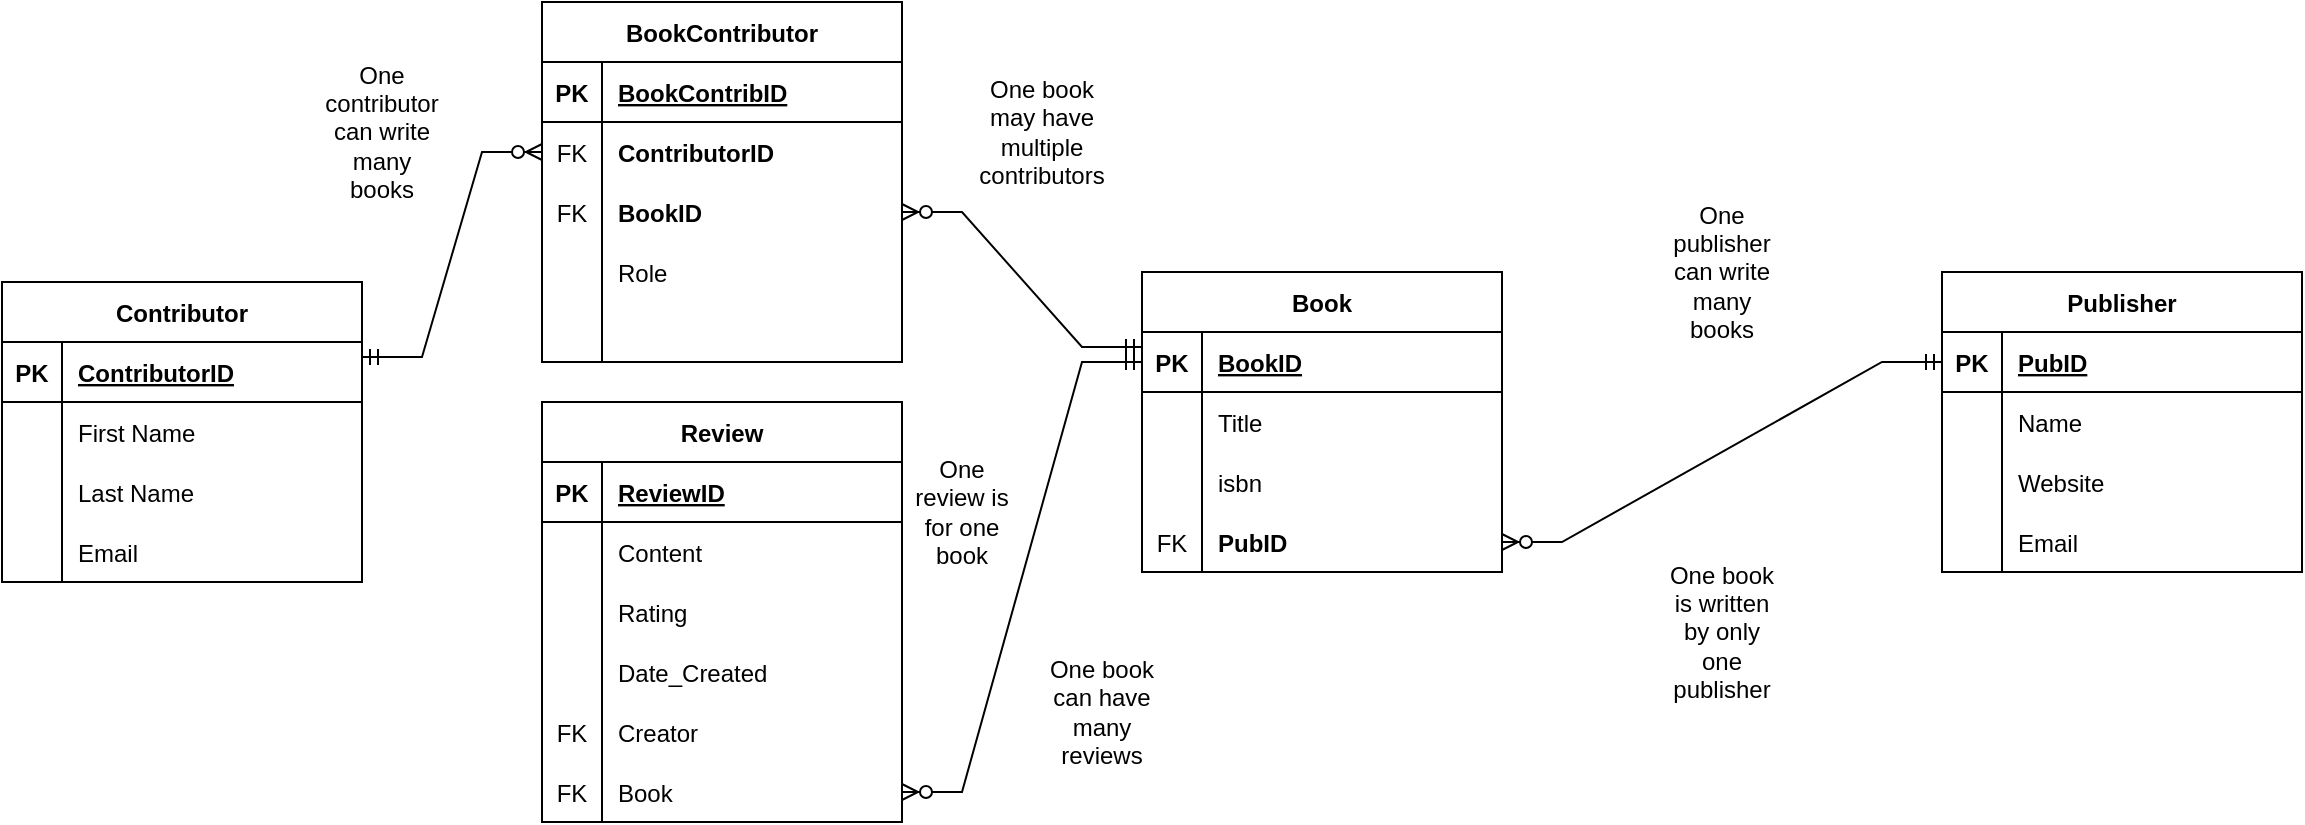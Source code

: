 <mxfile version="20.5.3" type="embed"><diagram id="R2lEEEUBdFMjLlhIrx00" name="Page-1"><mxGraphModel dx="1544" dy="641" grid="1" gridSize="10" guides="1" tooltips="1" connect="1" arrows="1" fold="1" page="1" pageScale="1" pageWidth="850" pageHeight="1100" math="0" shadow="0" extFonts="Permanent Marker^https://fonts.googleapis.com/css?family=Permanent+Marker"><root><mxCell id="0"/><mxCell id="1" parent="0"/><mxCell id="tXtTMLrN4Ovzf1znYTNM-1" value="Book" style="shape=table;startSize=30;container=1;collapsible=1;childLayout=tableLayout;fixedRows=1;rowLines=0;fontStyle=1;align=center;resizeLast=1;" parent="1" vertex="1"><mxGeometry x="570" y="475" width="180" height="150" as="geometry"/></mxCell><mxCell id="tXtTMLrN4Ovzf1znYTNM-2" value="" style="shape=tableRow;horizontal=0;startSize=0;swimlaneHead=0;swimlaneBody=0;fillColor=none;collapsible=0;dropTarget=0;points=[[0,0.5],[1,0.5]];portConstraint=eastwest;top=0;left=0;right=0;bottom=1;" parent="tXtTMLrN4Ovzf1znYTNM-1" vertex="1"><mxGeometry y="30" width="180" height="30" as="geometry"/></mxCell><mxCell id="tXtTMLrN4Ovzf1znYTNM-3" value="PK" style="shape=partialRectangle;connectable=0;fillColor=none;top=0;left=0;bottom=0;right=0;fontStyle=1;overflow=hidden;" parent="tXtTMLrN4Ovzf1znYTNM-2" vertex="1"><mxGeometry width="30" height="30" as="geometry"><mxRectangle width="30" height="30" as="alternateBounds"/></mxGeometry></mxCell><mxCell id="tXtTMLrN4Ovzf1znYTNM-4" value="BookID" style="shape=partialRectangle;connectable=0;fillColor=none;top=0;left=0;bottom=0;right=0;align=left;spacingLeft=6;fontStyle=5;overflow=hidden;" parent="tXtTMLrN4Ovzf1znYTNM-2" vertex="1"><mxGeometry x="30" width="150" height="30" as="geometry"><mxRectangle width="150" height="30" as="alternateBounds"/></mxGeometry></mxCell><mxCell id="tXtTMLrN4Ovzf1znYTNM-5" value="" style="shape=tableRow;horizontal=0;startSize=0;swimlaneHead=0;swimlaneBody=0;fillColor=none;collapsible=0;dropTarget=0;points=[[0,0.5],[1,0.5]];portConstraint=eastwest;top=0;left=0;right=0;bottom=0;" parent="tXtTMLrN4Ovzf1znYTNM-1" vertex="1"><mxGeometry y="60" width="180" height="30" as="geometry"/></mxCell><mxCell id="tXtTMLrN4Ovzf1znYTNM-6" value="" style="shape=partialRectangle;connectable=0;fillColor=none;top=0;left=0;bottom=0;right=0;editable=1;overflow=hidden;" parent="tXtTMLrN4Ovzf1znYTNM-5" vertex="1"><mxGeometry width="30" height="30" as="geometry"><mxRectangle width="30" height="30" as="alternateBounds"/></mxGeometry></mxCell><mxCell id="tXtTMLrN4Ovzf1znYTNM-7" value="Title" style="shape=partialRectangle;connectable=0;fillColor=none;top=0;left=0;bottom=0;right=0;align=left;spacingLeft=6;overflow=hidden;" parent="tXtTMLrN4Ovzf1znYTNM-5" vertex="1"><mxGeometry x="30" width="150" height="30" as="geometry"><mxRectangle width="150" height="30" as="alternateBounds"/></mxGeometry></mxCell><mxCell id="tXtTMLrN4Ovzf1znYTNM-8" value="" style="shape=tableRow;horizontal=0;startSize=0;swimlaneHead=0;swimlaneBody=0;fillColor=none;collapsible=0;dropTarget=0;points=[[0,0.5],[1,0.5]];portConstraint=eastwest;top=0;left=0;right=0;bottom=0;" parent="tXtTMLrN4Ovzf1znYTNM-1" vertex="1"><mxGeometry y="90" width="180" height="30" as="geometry"/></mxCell><mxCell id="tXtTMLrN4Ovzf1znYTNM-9" value="" style="shape=partialRectangle;connectable=0;fillColor=none;top=0;left=0;bottom=0;right=0;editable=1;overflow=hidden;" parent="tXtTMLrN4Ovzf1znYTNM-8" vertex="1"><mxGeometry width="30" height="30" as="geometry"><mxRectangle width="30" height="30" as="alternateBounds"/></mxGeometry></mxCell><mxCell id="tXtTMLrN4Ovzf1znYTNM-10" value="isbn" style="shape=partialRectangle;connectable=0;fillColor=none;top=0;left=0;bottom=0;right=0;align=left;spacingLeft=6;overflow=hidden;" parent="tXtTMLrN4Ovzf1znYTNM-8" vertex="1"><mxGeometry x="30" width="150" height="30" as="geometry"><mxRectangle width="150" height="30" as="alternateBounds"/></mxGeometry></mxCell><mxCell id="tXtTMLrN4Ovzf1znYTNM-11" value="" style="shape=tableRow;horizontal=0;startSize=0;swimlaneHead=0;swimlaneBody=0;fillColor=none;collapsible=0;dropTarget=0;points=[[0,0.5],[1,0.5]];portConstraint=eastwest;top=0;left=0;right=0;bottom=0;" parent="tXtTMLrN4Ovzf1znYTNM-1" vertex="1"><mxGeometry y="120" width="180" height="30" as="geometry"/></mxCell><mxCell id="tXtTMLrN4Ovzf1znYTNM-12" value="FK" style="shape=partialRectangle;connectable=0;fillColor=none;top=0;left=0;bottom=0;right=0;editable=1;overflow=hidden;" parent="tXtTMLrN4Ovzf1znYTNM-11" vertex="1"><mxGeometry width="30" height="30" as="geometry"><mxRectangle width="30" height="30" as="alternateBounds"/></mxGeometry></mxCell><mxCell id="tXtTMLrN4Ovzf1znYTNM-13" value="PubID" style="shape=partialRectangle;connectable=0;fillColor=none;top=0;left=0;bottom=0;right=0;align=left;spacingLeft=6;overflow=hidden;fontStyle=1" parent="tXtTMLrN4Ovzf1znYTNM-11" vertex="1"><mxGeometry x="30" width="150" height="30" as="geometry"><mxRectangle width="150" height="30" as="alternateBounds"/></mxGeometry></mxCell><mxCell id="tXtTMLrN4Ovzf1znYTNM-14" value="Publisher" style="shape=table;startSize=30;container=1;collapsible=1;childLayout=tableLayout;fixedRows=1;rowLines=0;fontStyle=1;align=center;resizeLast=1;" parent="1" vertex="1"><mxGeometry x="970" y="475" width="180" height="150" as="geometry"/></mxCell><mxCell id="tXtTMLrN4Ovzf1znYTNM-15" value="" style="shape=tableRow;horizontal=0;startSize=0;swimlaneHead=0;swimlaneBody=0;fillColor=none;collapsible=0;dropTarget=0;points=[[0,0.5],[1,0.5]];portConstraint=eastwest;top=0;left=0;right=0;bottom=1;" parent="tXtTMLrN4Ovzf1znYTNM-14" vertex="1"><mxGeometry y="30" width="180" height="30" as="geometry"/></mxCell><mxCell id="tXtTMLrN4Ovzf1znYTNM-16" value="PK" style="shape=partialRectangle;connectable=0;fillColor=none;top=0;left=0;bottom=0;right=0;fontStyle=1;overflow=hidden;" parent="tXtTMLrN4Ovzf1znYTNM-15" vertex="1"><mxGeometry width="30" height="30" as="geometry"><mxRectangle width="30" height="30" as="alternateBounds"/></mxGeometry></mxCell><mxCell id="tXtTMLrN4Ovzf1znYTNM-17" value="PubID" style="shape=partialRectangle;connectable=0;fillColor=none;top=0;left=0;bottom=0;right=0;align=left;spacingLeft=6;fontStyle=5;overflow=hidden;" parent="tXtTMLrN4Ovzf1znYTNM-15" vertex="1"><mxGeometry x="30" width="150" height="30" as="geometry"><mxRectangle width="150" height="30" as="alternateBounds"/></mxGeometry></mxCell><mxCell id="tXtTMLrN4Ovzf1znYTNM-18" value="" style="shape=tableRow;horizontal=0;startSize=0;swimlaneHead=0;swimlaneBody=0;fillColor=none;collapsible=0;dropTarget=0;points=[[0,0.5],[1,0.5]];portConstraint=eastwest;top=0;left=0;right=0;bottom=0;" parent="tXtTMLrN4Ovzf1znYTNM-14" vertex="1"><mxGeometry y="60" width="180" height="30" as="geometry"/></mxCell><mxCell id="tXtTMLrN4Ovzf1znYTNM-19" value="" style="shape=partialRectangle;connectable=0;fillColor=none;top=0;left=0;bottom=0;right=0;editable=1;overflow=hidden;" parent="tXtTMLrN4Ovzf1znYTNM-18" vertex="1"><mxGeometry width="30" height="30" as="geometry"><mxRectangle width="30" height="30" as="alternateBounds"/></mxGeometry></mxCell><mxCell id="tXtTMLrN4Ovzf1znYTNM-20" value="Name" style="shape=partialRectangle;connectable=0;fillColor=none;top=0;left=0;bottom=0;right=0;align=left;spacingLeft=6;overflow=hidden;" parent="tXtTMLrN4Ovzf1znYTNM-18" vertex="1"><mxGeometry x="30" width="150" height="30" as="geometry"><mxRectangle width="150" height="30" as="alternateBounds"/></mxGeometry></mxCell><mxCell id="tXtTMLrN4Ovzf1znYTNM-21" value="" style="shape=tableRow;horizontal=0;startSize=0;swimlaneHead=0;swimlaneBody=0;fillColor=none;collapsible=0;dropTarget=0;points=[[0,0.5],[1,0.5]];portConstraint=eastwest;top=0;left=0;right=0;bottom=0;" parent="tXtTMLrN4Ovzf1znYTNM-14" vertex="1"><mxGeometry y="90" width="180" height="30" as="geometry"/></mxCell><mxCell id="tXtTMLrN4Ovzf1znYTNM-22" value="" style="shape=partialRectangle;connectable=0;fillColor=none;top=0;left=0;bottom=0;right=0;editable=1;overflow=hidden;" parent="tXtTMLrN4Ovzf1znYTNM-21" vertex="1"><mxGeometry width="30" height="30" as="geometry"><mxRectangle width="30" height="30" as="alternateBounds"/></mxGeometry></mxCell><mxCell id="tXtTMLrN4Ovzf1znYTNM-23" value="Website" style="shape=partialRectangle;connectable=0;fillColor=none;top=0;left=0;bottom=0;right=0;align=left;spacingLeft=6;overflow=hidden;" parent="tXtTMLrN4Ovzf1znYTNM-21" vertex="1"><mxGeometry x="30" width="150" height="30" as="geometry"><mxRectangle width="150" height="30" as="alternateBounds"/></mxGeometry></mxCell><mxCell id="tXtTMLrN4Ovzf1znYTNM-24" value="" style="shape=tableRow;horizontal=0;startSize=0;swimlaneHead=0;swimlaneBody=0;fillColor=none;collapsible=0;dropTarget=0;points=[[0,0.5],[1,0.5]];portConstraint=eastwest;top=0;left=0;right=0;bottom=0;" parent="tXtTMLrN4Ovzf1znYTNM-14" vertex="1"><mxGeometry y="120" width="180" height="30" as="geometry"/></mxCell><mxCell id="tXtTMLrN4Ovzf1znYTNM-25" value="" style="shape=partialRectangle;connectable=0;fillColor=none;top=0;left=0;bottom=0;right=0;editable=1;overflow=hidden;" parent="tXtTMLrN4Ovzf1znYTNM-24" vertex="1"><mxGeometry width="30" height="30" as="geometry"><mxRectangle width="30" height="30" as="alternateBounds"/></mxGeometry></mxCell><mxCell id="tXtTMLrN4Ovzf1znYTNM-26" value="Email" style="shape=partialRectangle;connectable=0;fillColor=none;top=0;left=0;bottom=0;right=0;align=left;spacingLeft=6;overflow=hidden;" parent="tXtTMLrN4Ovzf1znYTNM-24" vertex="1"><mxGeometry x="30" width="150" height="30" as="geometry"><mxRectangle width="150" height="30" as="alternateBounds"/></mxGeometry></mxCell><mxCell id="tXtTMLrN4Ovzf1znYTNM-27" value="" style="edgeStyle=entityRelationEdgeStyle;fontSize=12;html=1;endArrow=ERzeroToMany;startArrow=ERmandOne;rounded=0;entryX=1;entryY=0.5;entryDx=0;entryDy=0;exitX=0;exitY=0.5;exitDx=0;exitDy=0;" parent="1" source="tXtTMLrN4Ovzf1znYTNM-15" target="tXtTMLrN4Ovzf1znYTNM-11" edge="1"><mxGeometry width="100" height="100" relative="1" as="geometry"><mxPoint x="370" y="680" as="sourcePoint"/><mxPoint x="340" y="350" as="targetPoint"/></mxGeometry></mxCell><mxCell id="tXtTMLrN4Ovzf1znYTNM-28" value="Contributor" style="shape=table;startSize=30;container=1;collapsible=1;childLayout=tableLayout;fixedRows=1;rowLines=0;fontStyle=1;align=center;resizeLast=1;" parent="1" vertex="1"><mxGeometry y="480" width="180" height="150" as="geometry"/></mxCell><mxCell id="tXtTMLrN4Ovzf1znYTNM-29" value="" style="shape=tableRow;horizontal=0;startSize=0;swimlaneHead=0;swimlaneBody=0;fillColor=none;collapsible=0;dropTarget=0;points=[[0,0.5],[1,0.5]];portConstraint=eastwest;top=0;left=0;right=0;bottom=1;" parent="tXtTMLrN4Ovzf1znYTNM-28" vertex="1"><mxGeometry y="30" width="180" height="30" as="geometry"/></mxCell><mxCell id="tXtTMLrN4Ovzf1znYTNM-30" value="PK" style="shape=partialRectangle;connectable=0;fillColor=none;top=0;left=0;bottom=0;right=0;fontStyle=1;overflow=hidden;" parent="tXtTMLrN4Ovzf1znYTNM-29" vertex="1"><mxGeometry width="30" height="30" as="geometry"><mxRectangle width="30" height="30" as="alternateBounds"/></mxGeometry></mxCell><mxCell id="tXtTMLrN4Ovzf1znYTNM-31" value="ContributorID" style="shape=partialRectangle;connectable=0;fillColor=none;top=0;left=0;bottom=0;right=0;align=left;spacingLeft=6;fontStyle=5;overflow=hidden;" parent="tXtTMLrN4Ovzf1znYTNM-29" vertex="1"><mxGeometry x="30" width="150" height="30" as="geometry"><mxRectangle width="150" height="30" as="alternateBounds"/></mxGeometry></mxCell><mxCell id="tXtTMLrN4Ovzf1znYTNM-32" value="" style="shape=tableRow;horizontal=0;startSize=0;swimlaneHead=0;swimlaneBody=0;fillColor=none;collapsible=0;dropTarget=0;points=[[0,0.5],[1,0.5]];portConstraint=eastwest;top=0;left=0;right=0;bottom=0;" parent="tXtTMLrN4Ovzf1znYTNM-28" vertex="1"><mxGeometry y="60" width="180" height="30" as="geometry"/></mxCell><mxCell id="tXtTMLrN4Ovzf1znYTNM-33" value="" style="shape=partialRectangle;connectable=0;fillColor=none;top=0;left=0;bottom=0;right=0;editable=1;overflow=hidden;" parent="tXtTMLrN4Ovzf1znYTNM-32" vertex="1"><mxGeometry width="30" height="30" as="geometry"><mxRectangle width="30" height="30" as="alternateBounds"/></mxGeometry></mxCell><mxCell id="tXtTMLrN4Ovzf1znYTNM-34" value="First Name" style="shape=partialRectangle;connectable=0;fillColor=none;top=0;left=0;bottom=0;right=0;align=left;spacingLeft=6;overflow=hidden;" parent="tXtTMLrN4Ovzf1znYTNM-32" vertex="1"><mxGeometry x="30" width="150" height="30" as="geometry"><mxRectangle width="150" height="30" as="alternateBounds"/></mxGeometry></mxCell><mxCell id="tXtTMLrN4Ovzf1znYTNM-35" value="" style="shape=tableRow;horizontal=0;startSize=0;swimlaneHead=0;swimlaneBody=0;fillColor=none;collapsible=0;dropTarget=0;points=[[0,0.5],[1,0.5]];portConstraint=eastwest;top=0;left=0;right=0;bottom=0;" parent="tXtTMLrN4Ovzf1znYTNM-28" vertex="1"><mxGeometry y="90" width="180" height="30" as="geometry"/></mxCell><mxCell id="tXtTMLrN4Ovzf1znYTNM-36" value="" style="shape=partialRectangle;connectable=0;fillColor=none;top=0;left=0;bottom=0;right=0;editable=1;overflow=hidden;" parent="tXtTMLrN4Ovzf1znYTNM-35" vertex="1"><mxGeometry width="30" height="30" as="geometry"><mxRectangle width="30" height="30" as="alternateBounds"/></mxGeometry></mxCell><mxCell id="tXtTMLrN4Ovzf1znYTNM-37" value="Last Name" style="shape=partialRectangle;connectable=0;fillColor=none;top=0;left=0;bottom=0;right=0;align=left;spacingLeft=6;overflow=hidden;" parent="tXtTMLrN4Ovzf1znYTNM-35" vertex="1"><mxGeometry x="30" width="150" height="30" as="geometry"><mxRectangle width="150" height="30" as="alternateBounds"/></mxGeometry></mxCell><mxCell id="tXtTMLrN4Ovzf1znYTNM-38" value="" style="shape=tableRow;horizontal=0;startSize=0;swimlaneHead=0;swimlaneBody=0;fillColor=none;collapsible=0;dropTarget=0;points=[[0,0.5],[1,0.5]];portConstraint=eastwest;top=0;left=0;right=0;bottom=0;" parent="tXtTMLrN4Ovzf1znYTNM-28" vertex="1"><mxGeometry y="120" width="180" height="30" as="geometry"/></mxCell><mxCell id="tXtTMLrN4Ovzf1znYTNM-39" value="" style="shape=partialRectangle;connectable=0;fillColor=none;top=0;left=0;bottom=0;right=0;editable=1;overflow=hidden;" parent="tXtTMLrN4Ovzf1znYTNM-38" vertex="1"><mxGeometry width="30" height="30" as="geometry"><mxRectangle width="30" height="30" as="alternateBounds"/></mxGeometry></mxCell><mxCell id="tXtTMLrN4Ovzf1znYTNM-40" value="Email" style="shape=partialRectangle;connectable=0;fillColor=none;top=0;left=0;bottom=0;right=0;align=left;spacingLeft=6;overflow=hidden;" parent="tXtTMLrN4Ovzf1znYTNM-38" vertex="1"><mxGeometry x="30" width="150" height="30" as="geometry"><mxRectangle width="150" height="30" as="alternateBounds"/></mxGeometry></mxCell><mxCell id="tXtTMLrN4Ovzf1znYTNM-41" value="BookContributor" style="shape=table;startSize=30;container=1;collapsible=1;childLayout=tableLayout;fixedRows=1;rowLines=0;fontStyle=1;align=center;resizeLast=1;" parent="1" vertex="1"><mxGeometry x="270" y="340" width="180" height="180" as="geometry"/></mxCell><mxCell id="tXtTMLrN4Ovzf1znYTNM-42" value="" style="shape=tableRow;horizontal=0;startSize=0;swimlaneHead=0;swimlaneBody=0;fillColor=none;collapsible=0;dropTarget=0;points=[[0,0.5],[1,0.5]];portConstraint=eastwest;top=0;left=0;right=0;bottom=1;" parent="tXtTMLrN4Ovzf1znYTNM-41" vertex="1"><mxGeometry y="30" width="180" height="30" as="geometry"/></mxCell><mxCell id="tXtTMLrN4Ovzf1znYTNM-43" value="PK" style="shape=partialRectangle;connectable=0;fillColor=none;top=0;left=0;bottom=0;right=0;fontStyle=1;overflow=hidden;" parent="tXtTMLrN4Ovzf1znYTNM-42" vertex="1"><mxGeometry width="30" height="30" as="geometry"><mxRectangle width="30" height="30" as="alternateBounds"/></mxGeometry></mxCell><mxCell id="tXtTMLrN4Ovzf1znYTNM-44" value="BookContribID" style="shape=partialRectangle;connectable=0;fillColor=none;top=0;left=0;bottom=0;right=0;align=left;spacingLeft=6;fontStyle=5;overflow=hidden;" parent="tXtTMLrN4Ovzf1znYTNM-42" vertex="1"><mxGeometry x="30" width="150" height="30" as="geometry"><mxRectangle width="150" height="30" as="alternateBounds"/></mxGeometry></mxCell><mxCell id="tXtTMLrN4Ovzf1znYTNM-45" value="" style="shape=tableRow;horizontal=0;startSize=0;swimlaneHead=0;swimlaneBody=0;fillColor=none;collapsible=0;dropTarget=0;points=[[0,0.5],[1,0.5]];portConstraint=eastwest;top=0;left=0;right=0;bottom=0;" parent="tXtTMLrN4Ovzf1znYTNM-41" vertex="1"><mxGeometry y="60" width="180" height="30" as="geometry"/></mxCell><mxCell id="tXtTMLrN4Ovzf1znYTNM-46" value="FK" style="shape=partialRectangle;connectable=0;fillColor=none;top=0;left=0;bottom=0;right=0;editable=1;overflow=hidden;" parent="tXtTMLrN4Ovzf1znYTNM-45" vertex="1"><mxGeometry width="30" height="30" as="geometry"><mxRectangle width="30" height="30" as="alternateBounds"/></mxGeometry></mxCell><mxCell id="tXtTMLrN4Ovzf1znYTNM-47" value="ContributorID" style="shape=partialRectangle;connectable=0;fillColor=none;top=0;left=0;bottom=0;right=0;align=left;spacingLeft=6;overflow=hidden;fontStyle=1" parent="tXtTMLrN4Ovzf1znYTNM-45" vertex="1"><mxGeometry x="30" width="150" height="30" as="geometry"><mxRectangle width="150" height="30" as="alternateBounds"/></mxGeometry></mxCell><mxCell id="tXtTMLrN4Ovzf1znYTNM-48" value="" style="shape=tableRow;horizontal=0;startSize=0;swimlaneHead=0;swimlaneBody=0;fillColor=none;collapsible=0;dropTarget=0;points=[[0,0.5],[1,0.5]];portConstraint=eastwest;top=0;left=0;right=0;bottom=0;" parent="tXtTMLrN4Ovzf1znYTNM-41" vertex="1"><mxGeometry y="90" width="180" height="30" as="geometry"/></mxCell><mxCell id="tXtTMLrN4Ovzf1znYTNM-49" value="FK" style="shape=partialRectangle;connectable=0;fillColor=none;top=0;left=0;bottom=0;right=0;editable=1;overflow=hidden;" parent="tXtTMLrN4Ovzf1znYTNM-48" vertex="1"><mxGeometry width="30" height="30" as="geometry"><mxRectangle width="30" height="30" as="alternateBounds"/></mxGeometry></mxCell><mxCell id="tXtTMLrN4Ovzf1znYTNM-50" value="BookID" style="shape=partialRectangle;connectable=0;fillColor=none;top=0;left=0;bottom=0;right=0;align=left;spacingLeft=6;overflow=hidden;fontStyle=1" parent="tXtTMLrN4Ovzf1znYTNM-48" vertex="1"><mxGeometry x="30" width="150" height="30" as="geometry"><mxRectangle width="150" height="30" as="alternateBounds"/></mxGeometry></mxCell><mxCell id="tXtTMLrN4Ovzf1znYTNM-51" value="" style="shape=tableRow;horizontal=0;startSize=0;swimlaneHead=0;swimlaneBody=0;fillColor=none;collapsible=0;dropTarget=0;points=[[0,0.5],[1,0.5]];portConstraint=eastwest;top=0;left=0;right=0;bottom=0;" parent="tXtTMLrN4Ovzf1znYTNM-41" vertex="1"><mxGeometry y="120" width="180" height="30" as="geometry"/></mxCell><mxCell id="tXtTMLrN4Ovzf1znYTNM-52" value="" style="shape=partialRectangle;connectable=0;fillColor=none;top=0;left=0;bottom=0;right=0;editable=1;overflow=hidden;" parent="tXtTMLrN4Ovzf1znYTNM-51" vertex="1"><mxGeometry width="30" height="30" as="geometry"><mxRectangle width="30" height="30" as="alternateBounds"/></mxGeometry></mxCell><mxCell id="tXtTMLrN4Ovzf1znYTNM-53" value="Role" style="shape=partialRectangle;connectable=0;fillColor=none;top=0;left=0;bottom=0;right=0;align=left;spacingLeft=6;overflow=hidden;" parent="tXtTMLrN4Ovzf1znYTNM-51" vertex="1"><mxGeometry x="30" width="150" height="30" as="geometry"><mxRectangle width="150" height="30" as="alternateBounds"/></mxGeometry></mxCell><mxCell id="uM2_iVBUDg3gw8_DX66E-27" value="" style="shape=tableRow;horizontal=0;startSize=0;swimlaneHead=0;swimlaneBody=0;fillColor=none;collapsible=0;dropTarget=0;points=[[0,0.5],[1,0.5]];portConstraint=eastwest;top=0;left=0;right=0;bottom=0;" parent="tXtTMLrN4Ovzf1znYTNM-41" vertex="1"><mxGeometry y="150" width="180" height="30" as="geometry"/></mxCell><mxCell id="uM2_iVBUDg3gw8_DX66E-28" value="" style="shape=partialRectangle;connectable=0;fillColor=none;top=0;left=0;bottom=0;right=0;editable=1;overflow=hidden;" parent="uM2_iVBUDg3gw8_DX66E-27" vertex="1"><mxGeometry width="30" height="30" as="geometry"><mxRectangle width="30" height="30" as="alternateBounds"/></mxGeometry></mxCell><mxCell id="uM2_iVBUDg3gw8_DX66E-29" value="" style="shape=partialRectangle;connectable=0;fillColor=none;top=0;left=0;bottom=0;right=0;align=left;spacingLeft=6;overflow=hidden;" parent="uM2_iVBUDg3gw8_DX66E-27" vertex="1"><mxGeometry x="30" width="150" height="30" as="geometry"><mxRectangle width="150" height="30" as="alternateBounds"/></mxGeometry></mxCell><mxCell id="tXtTMLrN4Ovzf1znYTNM-54" value="" style="edgeStyle=entityRelationEdgeStyle;fontSize=12;html=1;endArrow=ERzeroToMany;startArrow=ERmandOne;rounded=0;exitX=1;exitY=0.25;exitDx=0;exitDy=0;entryX=0;entryY=0.5;entryDx=0;entryDy=0;" parent="1" source="tXtTMLrN4Ovzf1znYTNM-28" target="tXtTMLrN4Ovzf1znYTNM-45" edge="1"><mxGeometry width="100" height="100" relative="1" as="geometry"><mxPoint x="230" y="590" as="sourcePoint"/><mxPoint x="330" y="490" as="targetPoint"/></mxGeometry></mxCell><mxCell id="tXtTMLrN4Ovzf1znYTNM-55" value="" style="edgeStyle=entityRelationEdgeStyle;fontSize=12;html=1;endArrow=ERzeroToMany;startArrow=ERmandOne;rounded=0;exitX=0;exitY=0.25;exitDx=0;exitDy=0;entryX=1;entryY=0.5;entryDx=0;entryDy=0;" parent="1" source="tXtTMLrN4Ovzf1znYTNM-1" target="tXtTMLrN4Ovzf1znYTNM-48" edge="1"><mxGeometry width="100" height="100" relative="1" as="geometry"><mxPoint x="370" y="820" as="sourcePoint"/><mxPoint x="470" y="720" as="targetPoint"/></mxGeometry></mxCell><mxCell id="tXtTMLrN4Ovzf1znYTNM-57" value="One publisher can write many books" style="text;html=1;strokeColor=none;fillColor=none;align=center;verticalAlign=middle;whiteSpace=wrap;rounded=0;" parent="1" vertex="1"><mxGeometry x="830" y="460" width="60" height="30" as="geometry"/></mxCell><mxCell id="tXtTMLrN4Ovzf1znYTNM-58" value="One book is written by only one publisher" style="text;html=1;strokeColor=none;fillColor=none;align=center;verticalAlign=middle;whiteSpace=wrap;rounded=0;" parent="1" vertex="1"><mxGeometry x="830" y="640" width="60" height="30" as="geometry"/></mxCell><mxCell id="tXtTMLrN4Ovzf1znYTNM-59" value="One book may have multiple contributors" style="text;html=1;strokeColor=none;fillColor=none;align=center;verticalAlign=middle;whiteSpace=wrap;rounded=0;" parent="1" vertex="1"><mxGeometry x="490" y="390" width="60" height="30" as="geometry"/></mxCell><mxCell id="tXtTMLrN4Ovzf1znYTNM-60" value="One contributor can write many books" style="text;html=1;strokeColor=none;fillColor=none;align=center;verticalAlign=middle;whiteSpace=wrap;rounded=0;" parent="1" vertex="1"><mxGeometry x="160" y="390" width="60" height="30" as="geometry"/></mxCell><mxCell id="uM2_iVBUDg3gw8_DX66E-1" value="Review" style="shape=table;startSize=30;container=1;collapsible=1;childLayout=tableLayout;fixedRows=1;rowLines=0;fontStyle=1;align=center;resizeLast=1;" parent="1" vertex="1"><mxGeometry x="270" y="540" width="180" height="210" as="geometry"/></mxCell><mxCell id="uM2_iVBUDg3gw8_DX66E-2" value="" style="shape=tableRow;horizontal=0;startSize=0;swimlaneHead=0;swimlaneBody=0;fillColor=none;collapsible=0;dropTarget=0;points=[[0,0.5],[1,0.5]];portConstraint=eastwest;top=0;left=0;right=0;bottom=1;" parent="uM2_iVBUDg3gw8_DX66E-1" vertex="1"><mxGeometry y="30" width="180" height="30" as="geometry"/></mxCell><mxCell id="uM2_iVBUDg3gw8_DX66E-3" value="PK" style="shape=partialRectangle;connectable=0;fillColor=none;top=0;left=0;bottom=0;right=0;fontStyle=1;overflow=hidden;" parent="uM2_iVBUDg3gw8_DX66E-2" vertex="1"><mxGeometry width="30" height="30" as="geometry"><mxRectangle width="30" height="30" as="alternateBounds"/></mxGeometry></mxCell><mxCell id="uM2_iVBUDg3gw8_DX66E-4" value="ReviewID" style="shape=partialRectangle;connectable=0;fillColor=none;top=0;left=0;bottom=0;right=0;align=left;spacingLeft=6;fontStyle=5;overflow=hidden;" parent="uM2_iVBUDg3gw8_DX66E-2" vertex="1"><mxGeometry x="30" width="150" height="30" as="geometry"><mxRectangle width="150" height="30" as="alternateBounds"/></mxGeometry></mxCell><mxCell id="uM2_iVBUDg3gw8_DX66E-5" value="" style="shape=tableRow;horizontal=0;startSize=0;swimlaneHead=0;swimlaneBody=0;fillColor=none;collapsible=0;dropTarget=0;points=[[0,0.5],[1,0.5]];portConstraint=eastwest;top=0;left=0;right=0;bottom=0;" parent="uM2_iVBUDg3gw8_DX66E-1" vertex="1"><mxGeometry y="60" width="180" height="30" as="geometry"/></mxCell><mxCell id="uM2_iVBUDg3gw8_DX66E-6" value="" style="shape=partialRectangle;connectable=0;fillColor=none;top=0;left=0;bottom=0;right=0;editable=1;overflow=hidden;" parent="uM2_iVBUDg3gw8_DX66E-5" vertex="1"><mxGeometry width="30" height="30" as="geometry"><mxRectangle width="30" height="30" as="alternateBounds"/></mxGeometry></mxCell><mxCell id="uM2_iVBUDg3gw8_DX66E-7" value="Content" style="shape=partialRectangle;connectable=0;fillColor=none;top=0;left=0;bottom=0;right=0;align=left;spacingLeft=6;overflow=hidden;" parent="uM2_iVBUDg3gw8_DX66E-5" vertex="1"><mxGeometry x="30" width="150" height="30" as="geometry"><mxRectangle width="150" height="30" as="alternateBounds"/></mxGeometry></mxCell><mxCell id="uM2_iVBUDg3gw8_DX66E-8" value="" style="shape=tableRow;horizontal=0;startSize=0;swimlaneHead=0;swimlaneBody=0;fillColor=none;collapsible=0;dropTarget=0;points=[[0,0.5],[1,0.5]];portConstraint=eastwest;top=0;left=0;right=0;bottom=0;" parent="uM2_iVBUDg3gw8_DX66E-1" vertex="1"><mxGeometry y="90" width="180" height="30" as="geometry"/></mxCell><mxCell id="uM2_iVBUDg3gw8_DX66E-9" value="" style="shape=partialRectangle;connectable=0;fillColor=none;top=0;left=0;bottom=0;right=0;editable=1;overflow=hidden;" parent="uM2_iVBUDg3gw8_DX66E-8" vertex="1"><mxGeometry width="30" height="30" as="geometry"><mxRectangle width="30" height="30" as="alternateBounds"/></mxGeometry></mxCell><mxCell id="uM2_iVBUDg3gw8_DX66E-10" value="Rating" style="shape=partialRectangle;connectable=0;fillColor=none;top=0;left=0;bottom=0;right=0;align=left;spacingLeft=6;overflow=hidden;" parent="uM2_iVBUDg3gw8_DX66E-8" vertex="1"><mxGeometry x="30" width="150" height="30" as="geometry"><mxRectangle width="150" height="30" as="alternateBounds"/></mxGeometry></mxCell><mxCell id="uM2_iVBUDg3gw8_DX66E-11" value="" style="shape=tableRow;horizontal=0;startSize=0;swimlaneHead=0;swimlaneBody=0;fillColor=none;collapsible=0;dropTarget=0;points=[[0,0.5],[1,0.5]];portConstraint=eastwest;top=0;left=0;right=0;bottom=0;" parent="uM2_iVBUDg3gw8_DX66E-1" vertex="1"><mxGeometry y="120" width="180" height="30" as="geometry"/></mxCell><mxCell id="uM2_iVBUDg3gw8_DX66E-12" value="" style="shape=partialRectangle;connectable=0;fillColor=none;top=0;left=0;bottom=0;right=0;editable=1;overflow=hidden;" parent="uM2_iVBUDg3gw8_DX66E-11" vertex="1"><mxGeometry width="30" height="30" as="geometry"><mxRectangle width="30" height="30" as="alternateBounds"/></mxGeometry></mxCell><mxCell id="uM2_iVBUDg3gw8_DX66E-13" value="Date_Created" style="shape=partialRectangle;connectable=0;fillColor=none;top=0;left=0;bottom=0;right=0;align=left;spacingLeft=6;overflow=hidden;" parent="uM2_iVBUDg3gw8_DX66E-11" vertex="1"><mxGeometry x="30" width="150" height="30" as="geometry"><mxRectangle width="150" height="30" as="alternateBounds"/></mxGeometry></mxCell><mxCell id="uM2_iVBUDg3gw8_DX66E-18" value="" style="shape=tableRow;horizontal=0;startSize=0;swimlaneHead=0;swimlaneBody=0;fillColor=none;collapsible=0;dropTarget=0;points=[[0,0.5],[1,0.5]];portConstraint=eastwest;top=0;left=0;right=0;bottom=0;" parent="uM2_iVBUDg3gw8_DX66E-1" vertex="1"><mxGeometry y="150" width="180" height="30" as="geometry"/></mxCell><mxCell id="uM2_iVBUDg3gw8_DX66E-19" value="FK" style="shape=partialRectangle;connectable=0;fillColor=none;top=0;left=0;bottom=0;right=0;editable=1;overflow=hidden;" parent="uM2_iVBUDg3gw8_DX66E-18" vertex="1"><mxGeometry width="30" height="30" as="geometry"><mxRectangle width="30" height="30" as="alternateBounds"/></mxGeometry></mxCell><mxCell id="uM2_iVBUDg3gw8_DX66E-20" value="Creator" style="shape=partialRectangle;connectable=0;fillColor=none;top=0;left=0;bottom=0;right=0;align=left;spacingLeft=6;overflow=hidden;" parent="uM2_iVBUDg3gw8_DX66E-18" vertex="1"><mxGeometry x="30" width="150" height="30" as="geometry"><mxRectangle width="150" height="30" as="alternateBounds"/></mxGeometry></mxCell><mxCell id="uM2_iVBUDg3gw8_DX66E-21" value="" style="shape=tableRow;horizontal=0;startSize=0;swimlaneHead=0;swimlaneBody=0;fillColor=none;collapsible=0;dropTarget=0;points=[[0,0.5],[1,0.5]];portConstraint=eastwest;top=0;left=0;right=0;bottom=0;" parent="uM2_iVBUDg3gw8_DX66E-1" vertex="1"><mxGeometry y="180" width="180" height="30" as="geometry"/></mxCell><mxCell id="uM2_iVBUDg3gw8_DX66E-22" value="FK" style="shape=partialRectangle;connectable=0;fillColor=none;top=0;left=0;bottom=0;right=0;editable=1;overflow=hidden;" parent="uM2_iVBUDg3gw8_DX66E-21" vertex="1"><mxGeometry width="30" height="30" as="geometry"><mxRectangle width="30" height="30" as="alternateBounds"/></mxGeometry></mxCell><mxCell id="uM2_iVBUDg3gw8_DX66E-23" value="Book" style="shape=partialRectangle;connectable=0;fillColor=none;top=0;left=0;bottom=0;right=0;align=left;spacingLeft=6;overflow=hidden;" parent="uM2_iVBUDg3gw8_DX66E-21" vertex="1"><mxGeometry x="30" width="150" height="30" as="geometry"><mxRectangle width="150" height="30" as="alternateBounds"/></mxGeometry></mxCell><mxCell id="uM2_iVBUDg3gw8_DX66E-24" value="" style="edgeStyle=entityRelationEdgeStyle;fontSize=12;html=1;endArrow=ERzeroToMany;startArrow=ERmandOne;rounded=0;entryX=1;entryY=0.5;entryDx=0;entryDy=0;exitX=0;exitY=0.5;exitDx=0;exitDy=0;" parent="1" source="tXtTMLrN4Ovzf1znYTNM-2" target="uM2_iVBUDg3gw8_DX66E-21" edge="1"><mxGeometry width="100" height="100" relative="1" as="geometry"><mxPoint x="670" y="340" as="sourcePoint"/><mxPoint x="770" y="240" as="targetPoint"/></mxGeometry></mxCell><mxCell id="uM2_iVBUDg3gw8_DX66E-25" value="One review is for one book" style="text;html=1;strokeColor=none;fillColor=none;align=center;verticalAlign=middle;whiteSpace=wrap;rounded=0;" parent="1" vertex="1"><mxGeometry x="450" y="580" width="60" height="30" as="geometry"/></mxCell><mxCell id="uM2_iVBUDg3gw8_DX66E-26" value="One book can have many reviews" style="text;html=1;strokeColor=none;fillColor=none;align=center;verticalAlign=middle;whiteSpace=wrap;rounded=0;" parent="1" vertex="1"><mxGeometry x="520" y="680" width="60" height="30" as="geometry"/></mxCell></root></mxGraphModel></diagram></mxfile>